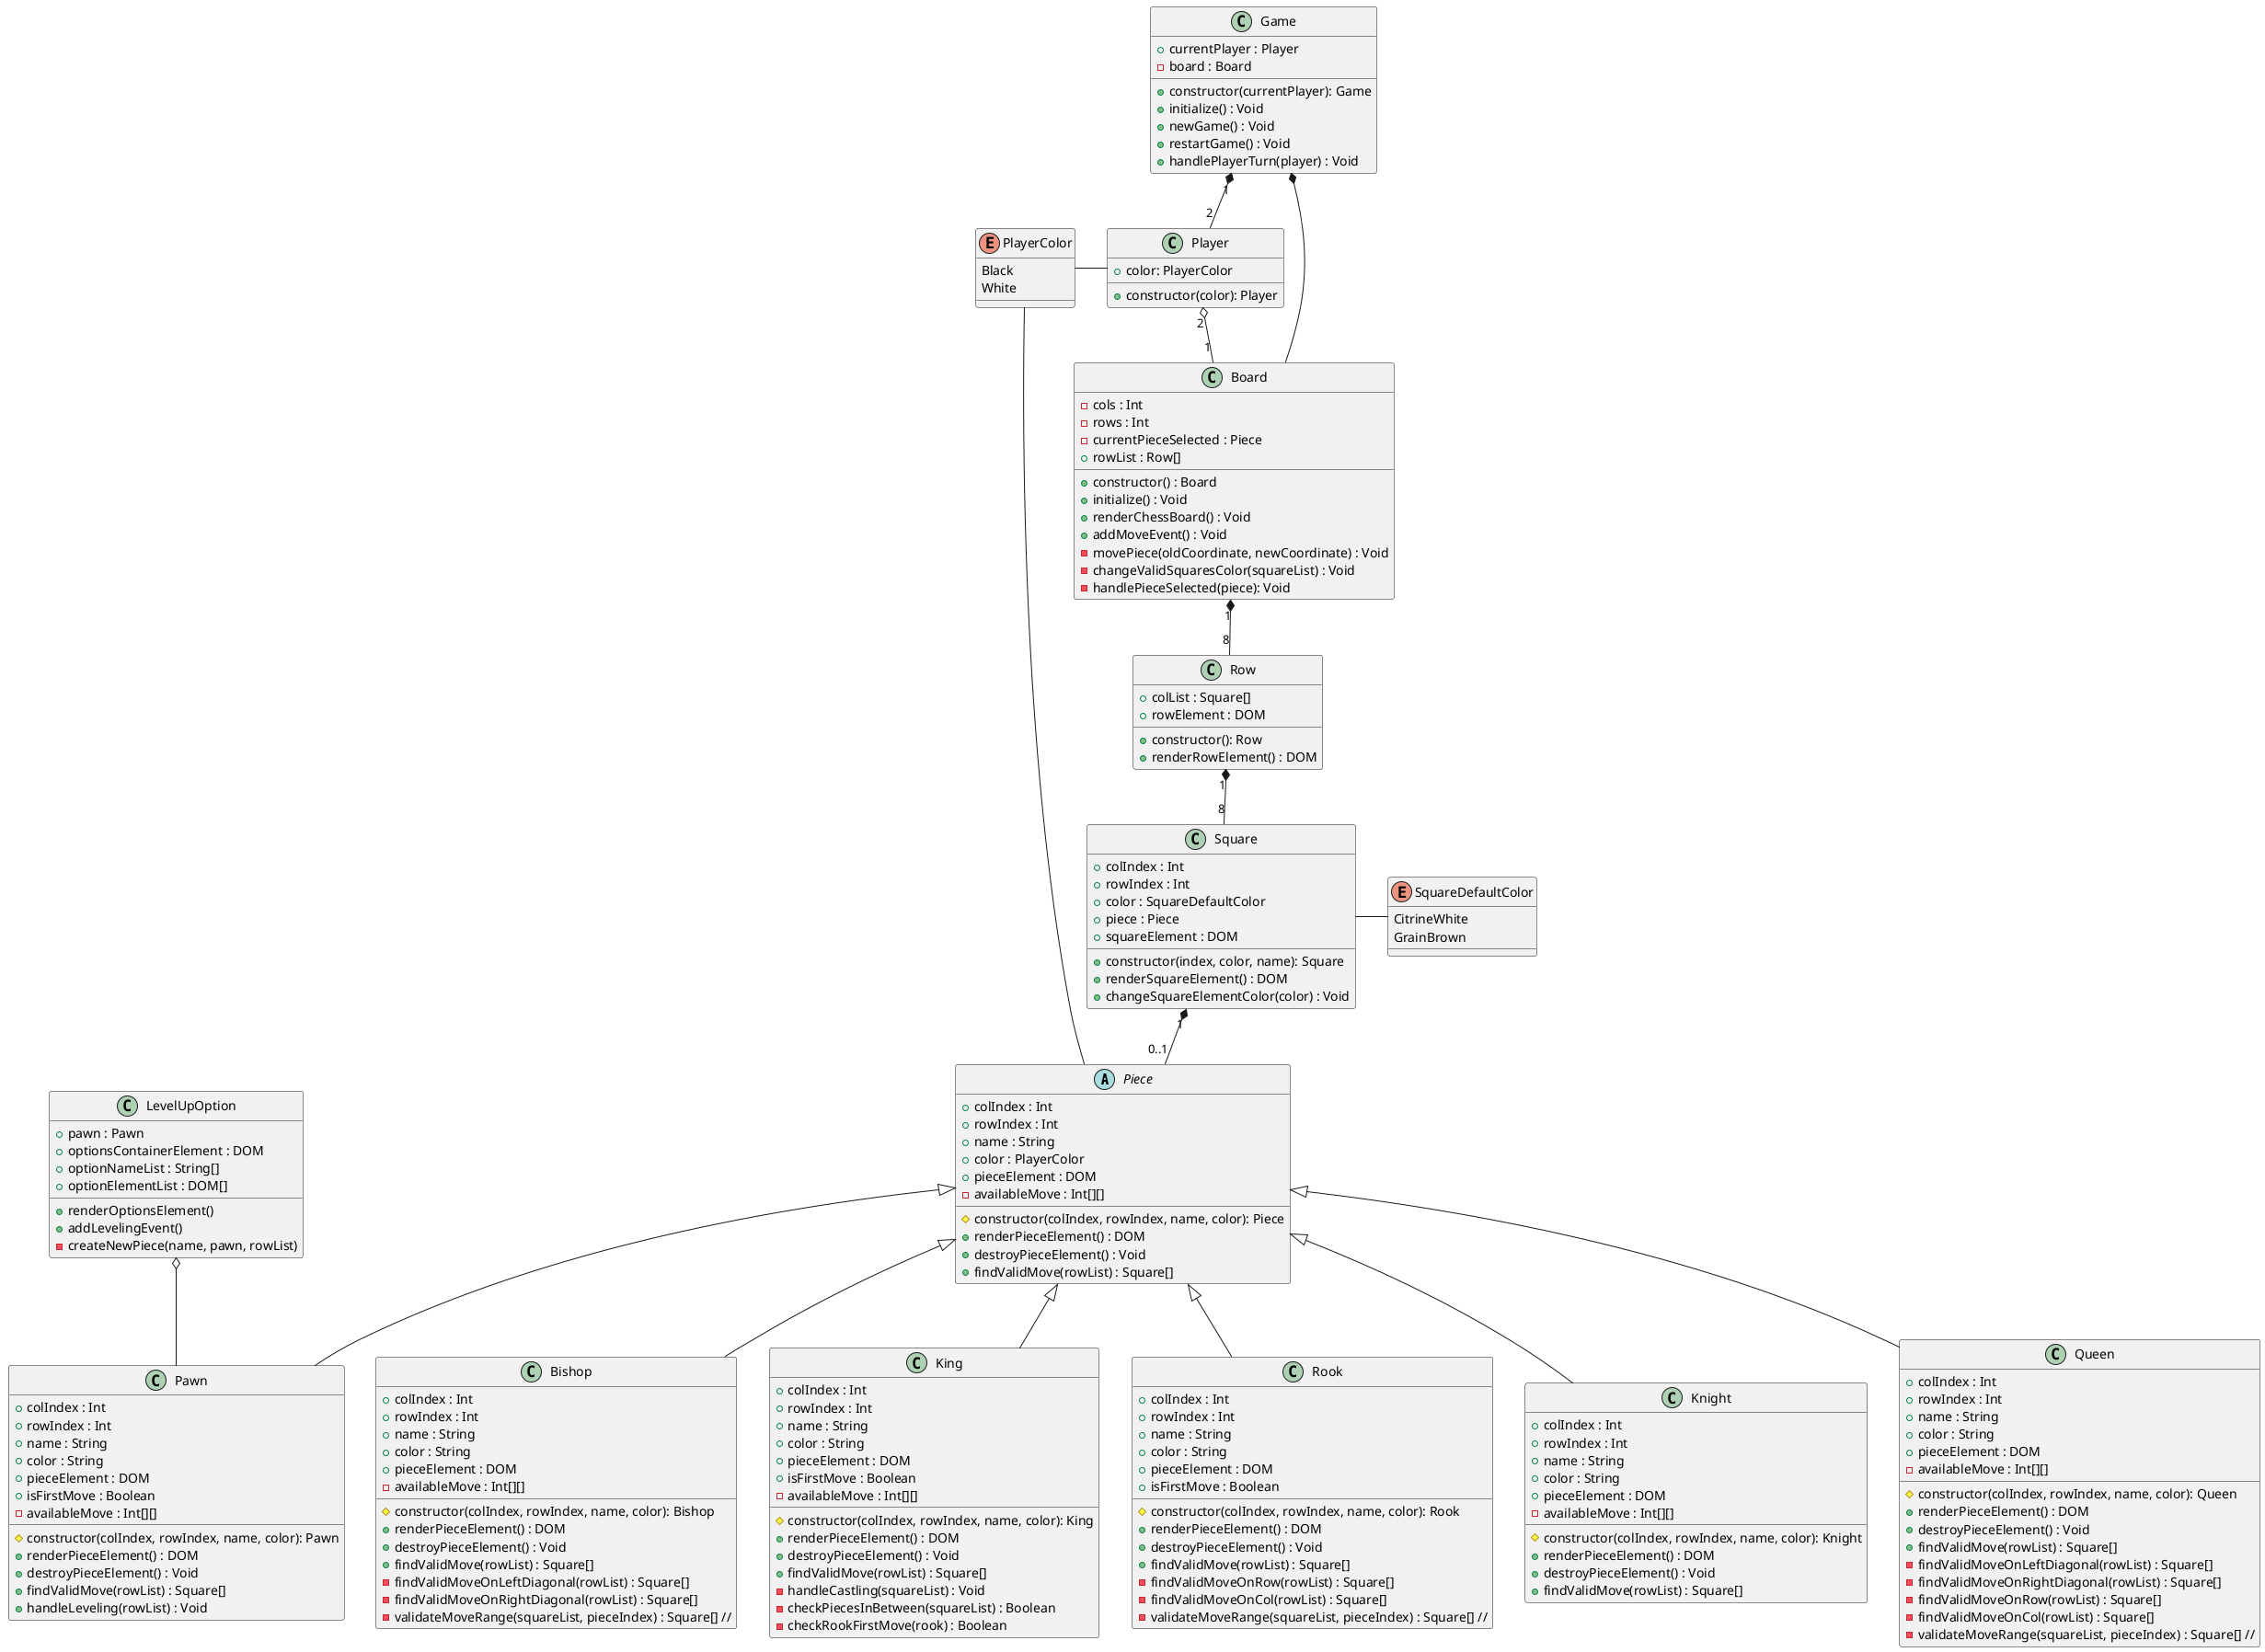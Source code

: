 @startuml class
abstract class Piece {
    + colIndex : Int
    + rowIndex : Int
    + name : String
    + color : PlayerColor
    + pieceElement : DOM
    - availableMove : Int[][]

    # constructor(colIndex, rowIndex, name, color): Piece
    + renderPieceElement() : DOM
    + destroyPieceElement() : Void
    + findValidMove(rowList) : Square[]
}

class Pawn {
    + colIndex : Int
    + rowIndex : Int
    + name : String
    + color : String
    + pieceElement : DOM
    + isFirstMove : Boolean
    - availableMove : Int[][]

    # constructor(colIndex, rowIndex, name, color): Pawn
    + renderPieceElement() : DOM
    + destroyPieceElement() : Void
    + findValidMove(rowList) : Square[]
    + handleLeveling(rowList) : Void
}

class Bishop {
    + colIndex : Int
    + rowIndex : Int
    + name : String
    + color : String
    + pieceElement : DOM
    - availableMove : Int[][]

    # constructor(colIndex, rowIndex, name, color): Bishop
    + renderPieceElement() : DOM
    + destroyPieceElement() : Void
    + findValidMove(rowList) : Square[]
    - findValidMoveOnLeftDiagonal(rowList) : Square[]
    - findValidMoveOnRightDiagonal(rowList) : Square[]  
    - validateMoveRange(squareList, pieceIndex) : Square[] //

}

class King {
    + colIndex : Int
    + rowIndex : Int
    + name : String
    + color : String
    + pieceElement : DOM
    + isFirstMove : Boolean
    - availableMove : Int[][]

    # constructor(colIndex, rowIndex, name, color): King
    + renderPieceElement() : DOM
    + destroyPieceElement() : Void
    + findValidMove(rowList) : Square[]
    - handleCastling(squareList) : Void
    - checkPiecesInBetween(squareList) : Boolean
    - checkRookFirstMove(rook) : Boolean
}

class Rook {
    + colIndex : Int
    + rowIndex : Int
    + name : String
    + color : String
    + pieceElement : DOM
    + isFirstMove : Boolean
    
    # constructor(colIndex, rowIndex, name, color): Rook
    + renderPieceElement() : DOM
    + destroyPieceElement() : Void
    + findValidMove(rowList) : Square[]
    - findValidMoveOnRow(rowList) : Square[]
    - findValidMoveOnCol(rowList) : Square[]
    - validateMoveRange(squareList, pieceIndex) : Square[] //
}

class Knight {
    + colIndex : Int
    + rowIndex : Int
    + name : String
    + color : String
    + pieceElement : DOM
    - availableMove : Int[][]

    # constructor(colIndex, rowIndex, name, color): Knight
    + renderPieceElement() : DOM
    + destroyPieceElement() : Void
    + findValidMove(rowList) : Square[]
}

class Queen {
    + colIndex : Int
    + rowIndex : Int
    + name : String
    + color : String
    + pieceElement : DOM
    - availableMove : Int[][]

    # constructor(colIndex, rowIndex, name, color): Queen
    + renderPieceElement() : DOM
    + destroyPieceElement() : Void
    + findValidMove(rowList) : Square[]
    - findValidMoveOnLeftDiagonal(rowList) : Square[]
    - findValidMoveOnRightDiagonal(rowList) : Square[]  
    - findValidMoveOnRow(rowList) : Square[]
    - findValidMoveOnCol(rowList) : Square[]
    - validateMoveRange(squareList, pieceIndex) : Square[] //
}

class Square {
    + colIndex : Int
    + rowIndex : Int
    + color : SquareDefaultColor
    + piece : Piece
    + squareElement : DOM

    + constructor(index, color, name): Square
    + renderSquareElement() : DOM
    + changeSquareElementColor(color) : Void
}

class Row {
    + colList : Square[]
    + rowElement : DOM

    + constructor(): Row
    + renderRowElement() : DOM
}

class Board {
    - cols : Int
    - rows : Int
    - currentPieceSelected : Piece
    + rowList : Row[]

    + constructor() : Board
    + initialize() : Void
    + renderChessBoard() : Void
    + addMoveEvent() : Void
    - movePiece(oldCoordinate, newCoordinate) : Void
    - changeValidSquaresColor(squareList) : Void
    - handlePieceSelected(piece): Void
}

class Game {
    + currentPlayer : Player
    - board : Board

    + constructor(currentPlayer): Game
    + initialize() : Void
    + newGame() : Void
    + restartGame() : Void
    + handlePlayerTurn(player) : Void
}

class Player {
    + color: PlayerColor

    + constructor(color): Player
}

class LevelUpOption {
    + pawn : Pawn
    + optionsContainerElement : DOM
    + optionNameList : String[]
    + optionElementList : DOM[]

    + renderOptionsElement()
    + addLevelingEvent()
    - createNewPiece(name, pawn, rowList)
}

enum PlayerColor {
    Black
    White
}

enum SquareDefaultColor {
    CitrineWhite
    GrainBrown
}

Piece <|-- Pawn
Piece <|-- Bishop
Piece <|-- King
Piece <|-- Rook
Piece <|-- Knight
Piece <|-- Queen
LevelUpOption o-- Pawn

Game "1" *-- "2" Player
Game *-- Board
Player "2" o-- "1" Board
Board "1" *-- "8" Row
Row "1" *-- "8" Square
Square "1" *-- "0..1"Piece

PlayerColor - Player
Square - SquareDefaultColor
PlayerColor - Piece

@enduml